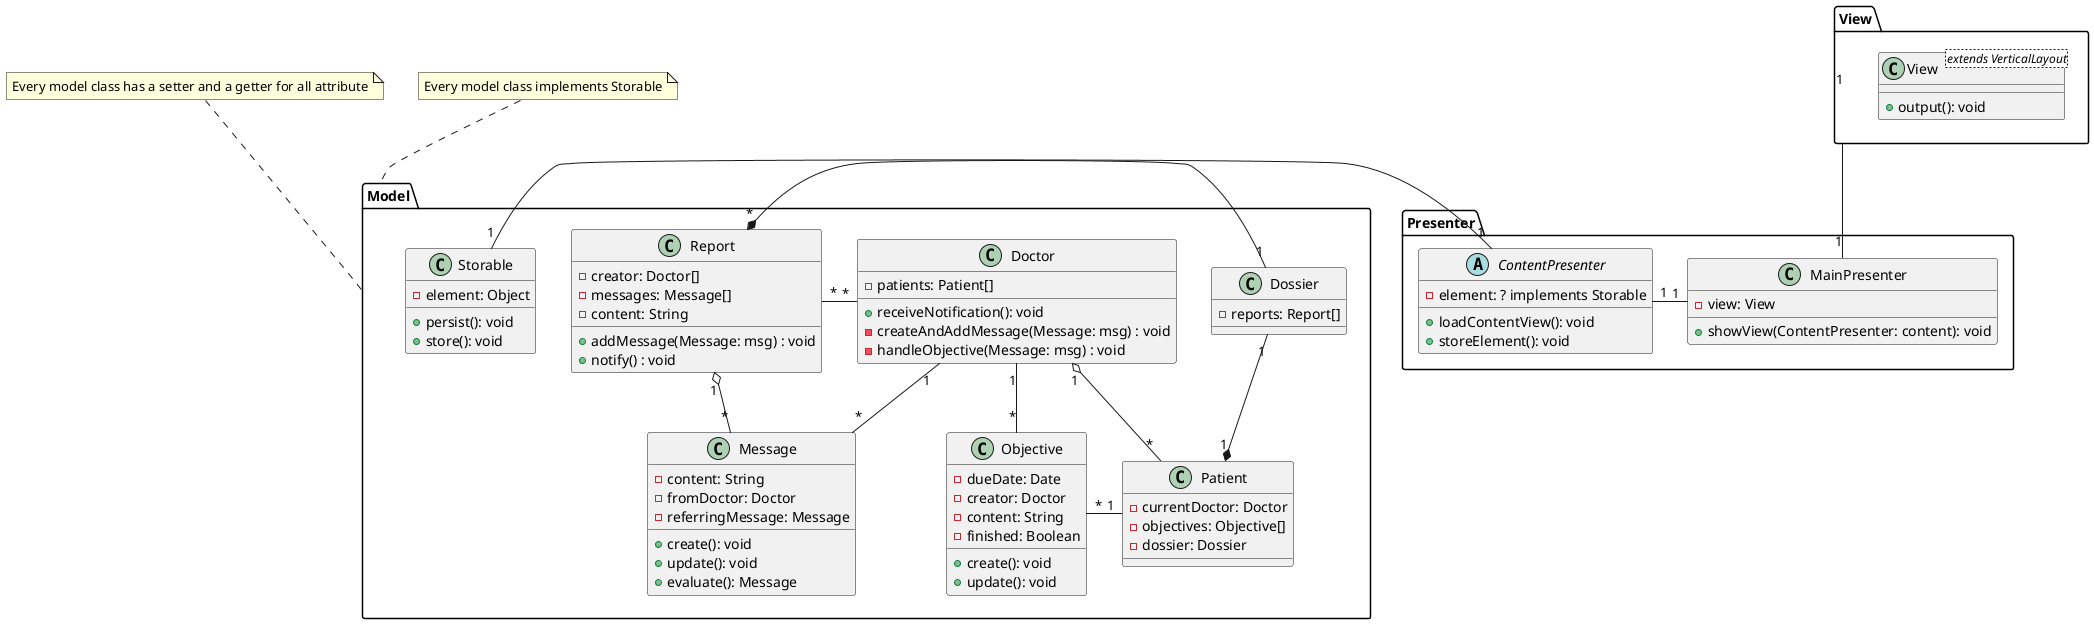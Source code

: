 @startuml
package Presenter {
       class MainPresenter{
           -view: View
           +showView(ContentPresenter: content): void
       }
       abstract class ContentPresenter{
          - element: ? implements Storable
          +loadContentView(): void
          +storeElement(): void
       }


}
package View {
    class View<extends VerticalLayout>{
        +output(): void
    }
}
package Model {
    class Doctor{
        -patients: Patient[]
        +receiveNotification(): void
        -createAndAddMessage(Message: msg) : void
        -handleObjective(Message: msg) : void
    }

    class Patient{
        -currentDoctor: Doctor
        -objectives: Objective[]
        -dossier: Dossier
    }

    class Objective{
        -dueDate: Date
        -creator: Doctor
        -content: String
        -finished: Boolean
        +create(): void
        +update(): void
    }

    class Report{
        -creator: Doctor[]
        -messages: Message[]
        -content: String
        +addMessage(Message: msg) : void
        +notify() : void
    }

    class Dossier{
        -reports: Report[]
    }

    class Message{
        -content: String
        -fromDoctor: Doctor
        -referringMessage: Message
        +create(): void
        +update(): void
        +evaluate(): Message
    }
    class Storable{
        -element: Object
        +persist(): void
        +store(): void
    }
}

Report "1" o-- "*" Message
Report "*" -left "*" Doctor
Patient "1" - "*" Objective
Report "*" *-right "1" Dossier
Dossier "1" --* "1" Patient
Objective "*" - "1" Doctor
Doctor "1" o- "*" Patient
Message "*" -left- "1" Doctor


View "1" -- "1" MainPresenter
ContentPresenter "1" - "1" MainPresenter
Storable "1" - "1" ContentPresenter

note top of Model: Every model class has a setter and a getter for all attribute
note top of Model: Every model class implements Storable
@enduml